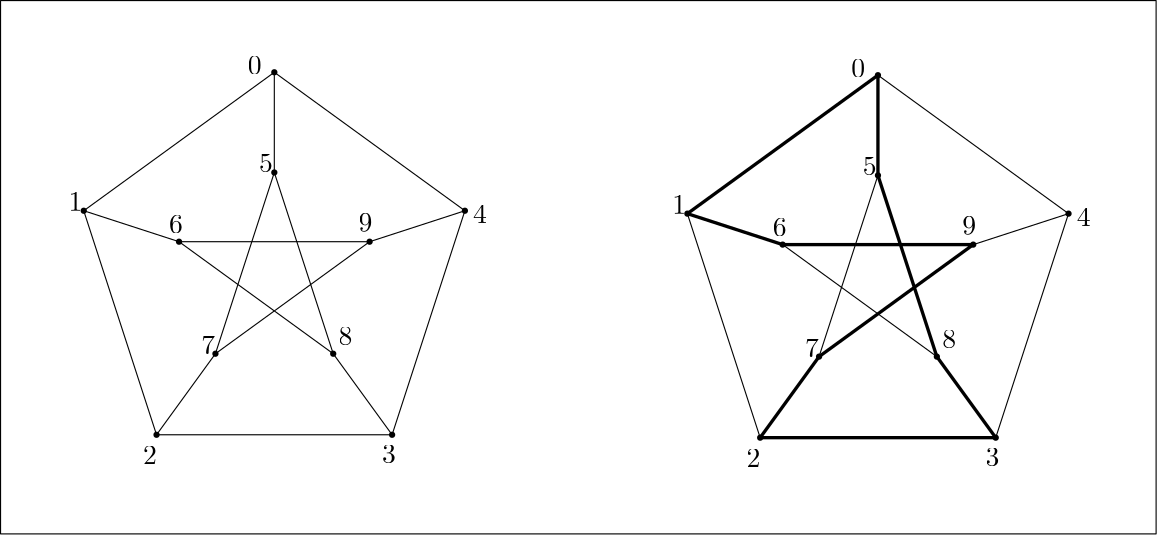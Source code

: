 <?xml version="1.0"?>
<!DOCTYPE ipe SYSTEM "ipe.dtd">
<ipe version="70107" creator="Ipe 7.1.7">
<info created="D:20140909192723" modified="D:20151003131357"/>
<ipestyle name="basic">
<symbol name="arrow/arc(spx)">
<path stroke="sym-stroke" fill="sym-stroke" pen="sym-pen">
0 0 m
-1 0.333 l
-1 -0.333 l
h
</path>
</symbol>
<symbol name="arrow/farc(spx)">
<path stroke="sym-stroke" fill="white" pen="sym-pen">
0 0 m
-1 0.333 l
-1 -0.333 l
h
</path>
</symbol>
<symbol name="mark/circle(sx)" transformations="translations">
<path fill="sym-stroke">
0.6 0 0 0.6 0 0 e
0.4 0 0 0.4 0 0 e
</path>
</symbol>
<symbol name="mark/disk(sx)" transformations="translations">
<path fill="sym-stroke">
0.6 0 0 0.6 0 0 e
</path>
</symbol>
<symbol name="mark/fdisk(sfx)" transformations="translations">
<group>
<path fill="sym-fill">
0.5 0 0 0.5 0 0 e
</path>
<path fill="sym-stroke" fillrule="eofill">
0.6 0 0 0.6 0 0 e
0.4 0 0 0.4 0 0 e
</path>
</group>
</symbol>
<symbol name="mark/box(sx)" transformations="translations">
<path fill="sym-stroke" fillrule="eofill">
-0.6 -0.6 m
0.6 -0.6 l
0.6 0.6 l
-0.6 0.6 l
h
-0.4 -0.4 m
0.4 -0.4 l
0.4 0.4 l
-0.4 0.4 l
h
</path>
</symbol>
<symbol name="mark/square(sx)" transformations="translations">
<path fill="sym-stroke">
-0.6 -0.6 m
0.6 -0.6 l
0.6 0.6 l
-0.6 0.6 l
h
</path>
</symbol>
<symbol name="mark/fsquare(sfx)" transformations="translations">
<group>
<path fill="sym-fill">
-0.5 -0.5 m
0.5 -0.5 l
0.5 0.5 l
-0.5 0.5 l
h
</path>
<path fill="sym-stroke" fillrule="eofill">
-0.6 -0.6 m
0.6 -0.6 l
0.6 0.6 l
-0.6 0.6 l
h
-0.4 -0.4 m
0.4 -0.4 l
0.4 0.4 l
-0.4 0.4 l
h
</path>
</group>
</symbol>
<symbol name="mark/cross(sx)" transformations="translations">
<group>
<path fill="sym-stroke">
-0.43 -0.57 m
0.57 0.43 l
0.43 0.57 l
-0.57 -0.43 l
h
</path>
<path fill="sym-stroke">
-0.43 0.57 m
0.57 -0.43 l
0.43 -0.57 l
-0.57 0.43 l
h
</path>
</group>
</symbol>
<symbol name="arrow/fnormal(spx)">
<path stroke="sym-stroke" fill="white" pen="sym-pen">
0 0 m
-1 0.333 l
-1 -0.333 l
h
</path>
</symbol>
<symbol name="arrow/pointed(spx)">
<path stroke="sym-stroke" fill="sym-stroke" pen="sym-pen">
0 0 m
-1 0.333 l
-0.8 0 l
-1 -0.333 l
h
</path>
</symbol>
<symbol name="arrow/fpointed(spx)">
<path stroke="sym-stroke" fill="white" pen="sym-pen">
0 0 m
-1 0.333 l
-0.8 0 l
-1 -0.333 l
h
</path>
</symbol>
<symbol name="arrow/linear(spx)">
<path stroke="sym-stroke" pen="sym-pen">
-1 0.333 m
0 0 l
-1 -0.333 l
</path>
</symbol>
<symbol name="arrow/fdouble(spx)">
<path stroke="sym-stroke" fill="white" pen="sym-pen">
0 0 m
-1 0.333 l
-1 -0.333 l
h
-1 0 m
-2 0.333 l
-2 -0.333 l
h
</path>
</symbol>
<symbol name="arrow/double(spx)">
<path stroke="sym-stroke" fill="sym-stroke" pen="sym-pen">
0 0 m
-1 0.333 l
-1 -0.333 l
h
-1 0 m
-2 0.333 l
-2 -0.333 l
h
</path>
</symbol>
<pen name="heavier" value="0.8"/>
<pen name="fat" value="1.2"/>
<pen name="ultrafat" value="2"/>
<symbolsize name="large" value="5"/>
<symbolsize name="small" value="2"/>
<symbolsize name="tiny" value="1.1"/>
<arrowsize name="large" value="10"/>
<arrowsize name="small" value="5"/>
<arrowsize name="tiny" value="3"/>
<color name="red" value="1 0 0"/>
<color name="green" value="0 1 0"/>
<color name="blue" value="0 0 1"/>
<color name="yellow" value="1 1 0"/>
<color name="orange" value="1 0.647 0"/>
<color name="gold" value="1 0.843 0"/>
<color name="purple" value="0.627 0.125 0.941"/>
<color name="gray" value="0.745"/>
<color name="brown" value="0.647 0.165 0.165"/>
<color name="navy" value="0 0 0.502"/>
<color name="pink" value="1 0.753 0.796"/>
<color name="seagreen" value="0.18 0.545 0.341"/>
<color name="turquoise" value="0.251 0.878 0.816"/>
<color name="violet" value="0.933 0.51 0.933"/>
<color name="darkblue" value="0 0 0.545"/>
<color name="darkcyan" value="0 0.545 0.545"/>
<color name="darkgray" value="0.663"/>
<color name="darkgreen" value="0 0.392 0"/>
<color name="darkmagenta" value="0.545 0 0.545"/>
<color name="darkorange" value="1 0.549 0"/>
<color name="darkred" value="0.545 0 0"/>
<color name="lightblue" value="0.678 0.847 0.902"/>
<color name="lightcyan" value="0.878 1 1"/>
<color name="lightgray" value="0.827"/>
<color name="lightgreen" value="0.565 0.933 0.565"/>
<color name="lightyellow" value="1 1 0.878"/>
<dashstyle name="dashed" value="[4] 0"/>
<dashstyle name="dotted" value="[1 3] 0"/>
<dashstyle name="dash dotted" value="[4 2 1 2] 0"/>
<dashstyle name="dash dot dotted" value="[4 2 1 2 1 2] 0"/>
<textsize name="large" value="\large"/>
<textsize name="Large" value="\Large"/>
<textsize name="LARGE" value="\LARGE"/>
<textsize name="huge" value="\huge"/>
<textsize name="Huge" value="\Huge"/>
<textsize name="small" value="\small"/>
<textsize name="footnote" value="\footnotesize"/>
<textsize name="tiny" value="\tiny"/>
<textstyle name="center" begin="\begin{center}" end="\end{center}"/>
<textstyle name="itemize" begin="\begin{itemize}" end="\end{itemize}"/>
<textstyle name="item" begin="\begin{itemize}\item{}" end="\end{itemize}"/>
<gridsize name="4 pts" value="4"/>
<gridsize name="8 pts (~3 mm)" value="8"/>
<gridsize name="16 pts (~6 mm)" value="16"/>
<gridsize name="32 pts (~12 mm)" value="32"/>
<gridsize name="10 pts (~3.5 mm)" value="10"/>
<gridsize name="20 pts (~7 mm)" value="20"/>
<gridsize name="14 pts (~5 mm)" value="14"/>
<gridsize name="28 pts (~10 mm)" value="28"/>
<gridsize name="56 pts (~20 mm)" value="56"/>
<anglesize name="90 deg" value="90"/>
<anglesize name="60 deg" value="60"/>
<anglesize name="45 deg" value="45"/>
<anglesize name="30 deg" value="30"/>
<anglesize name="22.5 deg" value="22.5"/>
<tiling name="falling" angle="-60" step="4" width="1"/>
<tiling name="rising" angle="30" step="4" width="1"/>
</ipestyle>
<page>
<layer name="alpha"/>
<view layers="alpha" active="alpha"/>
<path layer="alpha" matrix="0 0.563577 -0.563577 0 483.103 317.764" stroke="black">
384 512 m
295.554 633.735 l
152.446 587.237 l
152.446 436.763 l
295.554 390.265 l
h
</path>
<path matrix="0.563577 0 0 0.563577 50.2761 173.489" stroke="black">
218.382 460.223 m
316.868 531.777 l
195.132 531.777 l
293.618 460.223 l
256 576 l
218.382 460.223 l
</path>
<path matrix="0.563577 0 0 0.563577 50.2761 173.489" stroke="black">
256 640 m
256 576 l
</path>
<path matrix="0.563577 0 0 0.563577 50.2761 173.489" stroke="black">
377.735 551.554 m
316.868 531.777 l
</path>
<path matrix="0.563577 0 0 0.563577 50.2761 173.489" stroke="black">
331.237 408.446 m
293.618 460.223 l
</path>
<path matrix="0.563577 0 0 0.563577 50.2761 173.489" stroke="black">
195.132 531.777 m
134.265 551.554 l
</path>
<path matrix="0.563577 0 0 0.563577 50.2761 173.489" fill="black">
2 0 0 2 256 640 e
</path>
<path matrix="0.563577 0 0 0.563577 84.5797 112.497" fill="black">
2 0 0 2 256 640 e
</path>
<path matrix="0.563577 0 0 0.563577 50.2761 137.42" fill="black">
2 0 0 2 256 640 e
</path>
<path matrix="0.563577 0 0 0.563577 15.9725 112.497" fill="black">
2 0 0 2 256 640 e
</path>
<path matrix="0.563577 0 0 0.563577 29.0753 72.1706" fill="black">
2 0 0 2 256 640 e
</path>
<path matrix="0.563577 0 0 0.563577 71.4769 72.1706" fill="black">
2 0 0 2 256 640 e
</path>
<path matrix="0.563577 0 0 0.563577 92.6777 42.9902" fill="black">
2 0 0 2 256 640 e
</path>
<path matrix="0.563577 0 0 0.563577 118.883 123.643" fill="black">
2 0 0 2 256 640 e
</path>
<path matrix="0.563577 0 0 0.563577 -18.3309 123.643" fill="black">
2 0 0 2 256 640 e
</path>
<path matrix="0.563577 0 0 0.563577 7.87456 42.9902" fill="black">
2 0 0 2 256 640 e
</path>
<text matrix="0.563577 0 0 0.563577 50.2761 173.489" transformations="translations" pos="238.974 638.589" stroke="black" type="label" valign="baseline">0</text>
<text matrix="0.563577 0 0 0.563577 50.2761 173.489" transformations="translations" pos="124.587 551.543" stroke="black" type="label" valign="baseline">1</text>
<text matrix="0.563577 0 0 0.563577 48.737 165.917" transformations="translations" pos="174.806 403.119" stroke="black" type="label" valign="baseline">2</text>
<text matrix="0.563577 0 0 0.563577 49.25 167.456" transformations="translations" pos="326.578 400.887" stroke="black" type="label" valign="baseline">3</text>
<text matrix="0.563577 0 0 0.563577 50.2761 173.489" transformations="translations" pos="382.934 543.731" stroke="black" type="label" valign="baseline">4</text>
<text matrix="0.563577 0 0 0.563577 50.2761 173.489" transformations="translations" pos="246.228 576.094" stroke="black" type="label" valign="baseline">5</text>
<text matrix="0.563577 0 0 0.563577 50.2761 173.489" transformations="translations" pos="188.755 537.035" stroke="black" type="label" valign="baseline">6</text>
<text matrix="0.563577 0 0 0.563577 50.2761 173.489" transformations="translations" pos="209.401 460.033" stroke="black" type="label" valign="baseline">7</text>
<text matrix="0.563577 0 0 0.563577 50.2761 173.489" transformations="translations" pos="297.005 465.613" stroke="black" type="label" valign="baseline">8</text>
<text matrix="0.563577 0 0 0.563577 50.2761 173.489" transformations="translations" pos="309.838 538.151" stroke="black" type="label" valign="baseline">9</text>
<path matrix="0.563577 0 0 0.563577 50.2761 173.489" stroke="black">
180.763 408.446 m
218.382 460.223 l
</path>
<path matrix="0 0.563577 -0.563577 0 700.411 316.72" stroke="black">
384 512 m
295.554 633.735 l
152.446 587.237 l
152.446 436.763 l
295.554 390.265 l
h
</path>
<path matrix="0.563577 0 0 0.563577 267.583 172.444" stroke="black">
218.382 460.223 m
316.868 531.777 l
195.132 531.777 l
293.618 460.223 l
256 576 l
218.382 460.223 l
</path>
<path matrix="0.563577 0 0 0.563577 267.583 172.444" stroke="black">
256 640 m
256 576 l
</path>
<path matrix="0.563577 0 0 0.563577 267.583 172.444" stroke="black">
377.735 551.554 m
316.868 531.777 l
</path>
<path matrix="0.563577 0 0 0.563577 267.583 172.444" stroke="black">
331.237 408.446 m
293.618 460.223 l
</path>
<path matrix="0.563577 0 0 0.563577 267.583 172.444" stroke="black">
195.132 531.777 m
134.265 551.554 l
</path>
<path matrix="0.563577 0 0 0.563577 267.583 172.444" fill="black">
2 0 0 2 256 640 e
</path>
<path matrix="0.563577 0 0 0.563577 301.887 111.452" fill="black">
2 0 0 2 256 640 e
</path>
<path matrix="0.563577 0 0 0.563577 267.583 136.375" fill="black">
2 0 0 2 256 640 e
</path>
<path matrix="0.563577 0 0 0.563577 233.28 111.452" fill="black">
2 0 0 2 256 640 e
</path>
<path matrix="0.563577 0 0 0.563577 246.382 71.1256" fill="black">
2 0 0 2 256 640 e
</path>
<path matrix="0.563577 0 0 0.563577 288.784 71.1256" fill="black">
2 0 0 2 256 640 e
</path>
<path matrix="0.563577 0 0 0.563577 309.985 41.9453" fill="black">
2 0 0 2 256 640 e
</path>
<path matrix="0.563577 0 0 0.563577 336.191 122.598" fill="black">
2 0 0 2 256 640 e
</path>
<path matrix="0.563577 0 0 0.563577 198.976 122.598" fill="black">
2 0 0 2 256 640 e
</path>
<path matrix="0.563577 0 0 0.563577 225.182 41.9453" fill="black">
2 0 0 2 256 640 e
</path>
<text matrix="0.563577 0 0 0.563577 267.583 172.444" transformations="translations" pos="238.974 638.589" stroke="black" type="label" valign="baseline">0</text>
<text matrix="0.563577 0 0 0.563577 267.583 172.444" transformations="translations" pos="124.587 551.543" stroke="black" type="label" valign="baseline">1</text>
<text matrix="0.563577 0 0 0.563577 266.044 164.872" transformations="translations" pos="174.806 403.119" stroke="black" type="label" valign="baseline">2</text>
<text matrix="0.563577 0 0 0.563577 266.557 166.411" transformations="translations" pos="326.578 400.887" stroke="black" type="label" valign="baseline">3</text>
<text matrix="0.563577 0 0 0.563577 267.583 172.444" transformations="translations" pos="382.934 543.731" stroke="black" type="label" valign="baseline">4</text>
<text matrix="0.563577 0 0 0.563577 267.583 172.444" transformations="translations" pos="246.228 576.094" stroke="black" type="label" valign="baseline">5</text>
<text matrix="0.563577 0 0 0.563577 267.583 172.444" transformations="translations" pos="188.755 537.035" stroke="black" type="label" valign="baseline">6</text>
<text matrix="0.563577 0 0 0.563577 267.583 172.444" transformations="translations" pos="209.401 460.033" stroke="black" type="label" valign="baseline">7</text>
<text matrix="0.563577 0 0 0.563577 267.583 172.444" transformations="translations" pos="297.005 465.613" stroke="black" type="label" valign="baseline">8</text>
<text matrix="0.563577 0 0 0.563577 267.583 172.444" transformations="translations" pos="309.838 538.151" stroke="black" type="label" valign="baseline">9</text>
<path matrix="0.563577 0 0 0.563577 267.583 172.444" stroke="black">
180.763 408.446 m
218.382 460.223 l
</path>
<path matrix="1 0 0 1 -33.6823 8.64816" stroke="black" pen="fat">
403.139 393.986 m
424.34 423.167 l
479.845 463.493 l
411.237 463.493 l
376.934 474.639 l
445.541 524.485 l
445.541 488.416 l
466.742 423.167 l
487.943 393.987 l
403.139 393.986 l
</path>
<path stroke="black">
512 560 m
512 368 l
96 368 l
96 560 l
h
</path>
</page>
</ipe>
